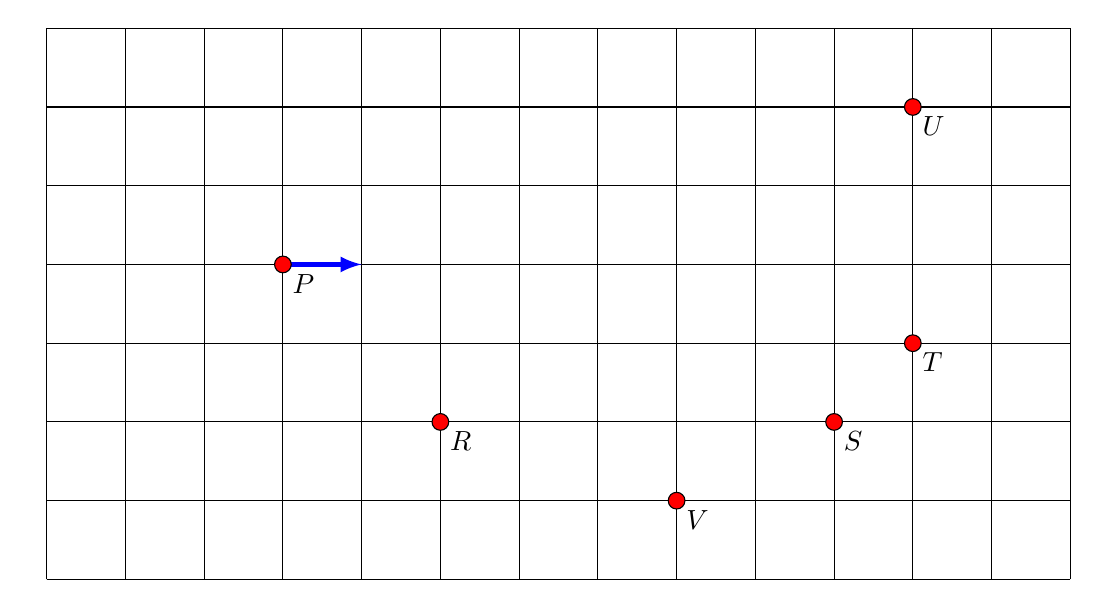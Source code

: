 %\usetikzlibrary{shadows,arrows, shapes}

% Define block styles



\tikzstyle{line} = [draw, ultra thick]
\tikzstyle{point} = [circle, fill=red]


\begin{tikzpicture}

\draw[step=1.0, black] (0,0) grid (13,7);

\coordinate (A) at (3,4);
\node[below right] at (A) {$P$};

\draw[->,>=latex,ultra thick,blue] (A)--++(1,0);

\coordinate (B) at (5,2);
\node[below right]  at (B) {$R$};

\coordinate (C) at (8,1);
\node[below right]  at (C) {$V$};

\coordinate (D) at (10,2);
\node[below right] at (D) {$S$};

\coordinate (E) at (11,3);
\node[below right]  at (E) {$T$};

\coordinate (F) at (11,6);
\node[below right]  at (F) {$U$};

\draw[draw,fill=red] (A) circle (0.7ex); 
\draw[draw,fill=red] (B) circle (0.7ex); 
\draw[draw,fill=red] (C) circle (0.7ex); 
\draw[draw,fill=red] (D) circle (0.7ex); 
\draw[draw,fill=red] (E) circle (0.7ex); 
\draw[draw,fill=red] (F) circle (0.7ex); 

% \begin{scope}[xshift=-2cm,yshift=1cm,scale=0.8]
% \draw[<->, >=latex, ultra thick] (-1,0) node[left]{O}--(1,0)node[right]{E};
% \draw[<->, >=latex, ultra thick] (0,-1)node[below]{S}--(0,1)node[above]{N};
% \end{scope}

\end{tikzpicture}
